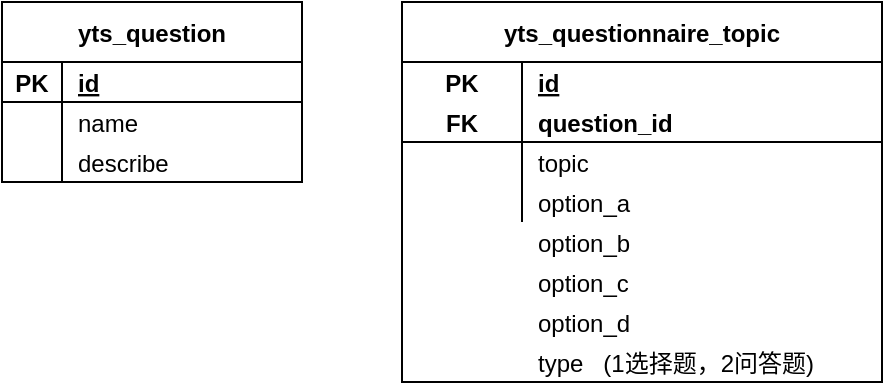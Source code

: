 <mxfile version="13.10.4" type="github"><diagram id="j12a4eqQzq2RAFbl9snG" name="Page-1"><mxGraphModel dx="677" dy="336" grid="1" gridSize="10" guides="1" tooltips="1" connect="1" arrows="1" fold="1" page="1" pageScale="1" pageWidth="827" pageHeight="1169" math="0" shadow="0"><root><mxCell id="0"/><mxCell id="1" parent="0"/><mxCell id="PU8bBQ2o0Tv29JzaatMH-1" value="yts_question" style="shape=table;startSize=30;container=1;collapsible=1;childLayout=tableLayout;fixedRows=1;rowLines=0;fontStyle=1;align=center;resizeLast=1;" vertex="1" parent="1"><mxGeometry x="190" y="120" width="150" height="90" as="geometry"/></mxCell><mxCell id="PU8bBQ2o0Tv29JzaatMH-2" value="" style="shape=partialRectangle;collapsible=0;dropTarget=0;pointerEvents=0;fillColor=none;top=0;left=0;bottom=1;right=0;points=[[0,0.5],[1,0.5]];portConstraint=eastwest;" vertex="1" parent="PU8bBQ2o0Tv29JzaatMH-1"><mxGeometry y="30" width="150" height="20" as="geometry"/></mxCell><mxCell id="PU8bBQ2o0Tv29JzaatMH-3" value="PK" style="shape=partialRectangle;connectable=0;fillColor=none;top=0;left=0;bottom=0;right=0;fontStyle=1;overflow=hidden;" vertex="1" parent="PU8bBQ2o0Tv29JzaatMH-2"><mxGeometry width="30" height="20" as="geometry"/></mxCell><mxCell id="PU8bBQ2o0Tv29JzaatMH-4" value="id" style="shape=partialRectangle;connectable=0;fillColor=none;top=0;left=0;bottom=0;right=0;align=left;spacingLeft=6;fontStyle=5;overflow=hidden;" vertex="1" parent="PU8bBQ2o0Tv29JzaatMH-2"><mxGeometry x="30" width="120" height="20" as="geometry"/></mxCell><mxCell id="PU8bBQ2o0Tv29JzaatMH-5" value="" style="shape=partialRectangle;collapsible=0;dropTarget=0;pointerEvents=0;fillColor=none;top=0;left=0;bottom=0;right=0;points=[[0,0.5],[1,0.5]];portConstraint=eastwest;" vertex="1" parent="PU8bBQ2o0Tv29JzaatMH-1"><mxGeometry y="50" width="150" height="20" as="geometry"/></mxCell><mxCell id="PU8bBQ2o0Tv29JzaatMH-6" value="" style="shape=partialRectangle;connectable=0;fillColor=none;top=0;left=0;bottom=0;right=0;editable=1;overflow=hidden;" vertex="1" parent="PU8bBQ2o0Tv29JzaatMH-5"><mxGeometry width="30" height="20" as="geometry"/></mxCell><mxCell id="PU8bBQ2o0Tv29JzaatMH-7" value="name" style="shape=partialRectangle;connectable=0;fillColor=none;top=0;left=0;bottom=0;right=0;align=left;spacingLeft=6;overflow=hidden;" vertex="1" parent="PU8bBQ2o0Tv29JzaatMH-5"><mxGeometry x="30" width="120" height="20" as="geometry"/></mxCell><mxCell id="PU8bBQ2o0Tv29JzaatMH-8" value="" style="shape=partialRectangle;collapsible=0;dropTarget=0;pointerEvents=0;fillColor=none;top=0;left=0;bottom=0;right=0;points=[[0,0.5],[1,0.5]];portConstraint=eastwest;" vertex="1" parent="PU8bBQ2o0Tv29JzaatMH-1"><mxGeometry y="70" width="150" height="20" as="geometry"/></mxCell><mxCell id="PU8bBQ2o0Tv29JzaatMH-9" value="" style="shape=partialRectangle;connectable=0;fillColor=none;top=0;left=0;bottom=0;right=0;editable=1;overflow=hidden;" vertex="1" parent="PU8bBQ2o0Tv29JzaatMH-8"><mxGeometry width="30" height="20" as="geometry"/></mxCell><mxCell id="PU8bBQ2o0Tv29JzaatMH-10" value="describe" style="shape=partialRectangle;connectable=0;fillColor=none;top=0;left=0;bottom=0;right=0;align=left;spacingLeft=6;overflow=hidden;" vertex="1" parent="PU8bBQ2o0Tv29JzaatMH-8"><mxGeometry x="30" width="120" height="20" as="geometry"/></mxCell><mxCell id="PU8bBQ2o0Tv29JzaatMH-26" value="yts_questionnaire_topic" style="shape=table;startSize=30;container=1;collapsible=1;childLayout=tableLayout;fixedRows=1;rowLines=0;fontStyle=1;align=center;resizeLast=1;" vertex="1" parent="1"><mxGeometry x="390" y="120" width="240" height="190" as="geometry"/></mxCell><mxCell id="PU8bBQ2o0Tv29JzaatMH-27" value="" style="shape=partialRectangle;collapsible=0;dropTarget=0;pointerEvents=0;fillColor=none;top=0;left=0;bottom=0;right=0;points=[[0,0.5],[1,0.5]];portConstraint=eastwest;" vertex="1" parent="PU8bBQ2o0Tv29JzaatMH-26"><mxGeometry y="30" width="240" height="20" as="geometry"/></mxCell><mxCell id="PU8bBQ2o0Tv29JzaatMH-28" value="PK" style="shape=partialRectangle;connectable=0;fillColor=none;top=0;left=0;bottom=0;right=0;fontStyle=1;overflow=hidden;" vertex="1" parent="PU8bBQ2o0Tv29JzaatMH-27"><mxGeometry width="60" height="20" as="geometry"/></mxCell><mxCell id="PU8bBQ2o0Tv29JzaatMH-29" value="id" style="shape=partialRectangle;connectable=0;fillColor=none;top=0;left=0;bottom=0;right=0;align=left;spacingLeft=6;fontStyle=5;overflow=hidden;" vertex="1" parent="PU8bBQ2o0Tv29JzaatMH-27"><mxGeometry x="60" width="180" height="20" as="geometry"/></mxCell><mxCell id="PU8bBQ2o0Tv29JzaatMH-30" value="" style="shape=partialRectangle;collapsible=0;dropTarget=0;pointerEvents=0;fillColor=none;top=0;left=0;bottom=1;right=0;points=[[0,0.5],[1,0.5]];portConstraint=eastwest;" vertex="1" parent="PU8bBQ2o0Tv29JzaatMH-26"><mxGeometry y="50" width="240" height="20" as="geometry"/></mxCell><mxCell id="PU8bBQ2o0Tv29JzaatMH-31" value="FK" style="shape=partialRectangle;connectable=0;fillColor=none;top=0;left=0;bottom=0;right=0;fontStyle=1;overflow=hidden;" vertex="1" parent="PU8bBQ2o0Tv29JzaatMH-30"><mxGeometry width="60" height="20" as="geometry"/></mxCell><mxCell id="PU8bBQ2o0Tv29JzaatMH-32" value="question_id" style="shape=partialRectangle;connectable=0;fillColor=none;top=0;left=0;bottom=0;right=0;align=left;spacingLeft=6;fontStyle=1;overflow=hidden;strokeColor=none;" vertex="1" parent="PU8bBQ2o0Tv29JzaatMH-30"><mxGeometry x="60" width="180" height="20" as="geometry"/></mxCell><mxCell id="PU8bBQ2o0Tv29JzaatMH-33" value="" style="shape=partialRectangle;collapsible=0;dropTarget=0;pointerEvents=0;fillColor=none;top=0;left=0;bottom=0;right=0;points=[[0,0.5],[1,0.5]];portConstraint=eastwest;" vertex="1" parent="PU8bBQ2o0Tv29JzaatMH-26"><mxGeometry y="70" width="240" height="20" as="geometry"/></mxCell><mxCell id="PU8bBQ2o0Tv29JzaatMH-34" value="" style="shape=partialRectangle;connectable=0;fillColor=none;top=0;left=0;bottom=0;right=0;editable=1;overflow=hidden;" vertex="1" parent="PU8bBQ2o0Tv29JzaatMH-33"><mxGeometry width="60" height="20" as="geometry"/></mxCell><mxCell id="PU8bBQ2o0Tv29JzaatMH-35" value="topic" style="shape=partialRectangle;connectable=0;fillColor=none;top=0;left=0;bottom=0;right=0;align=left;spacingLeft=6;overflow=hidden;" vertex="1" parent="PU8bBQ2o0Tv29JzaatMH-33"><mxGeometry x="60" width="180" height="20" as="geometry"/></mxCell><mxCell id="PU8bBQ2o0Tv29JzaatMH-36" value="" style="shape=partialRectangle;collapsible=0;dropTarget=0;pointerEvents=0;fillColor=none;top=0;left=0;bottom=0;right=0;points=[[0,0.5],[1,0.5]];portConstraint=eastwest;" vertex="1" parent="PU8bBQ2o0Tv29JzaatMH-26"><mxGeometry y="90" width="240" height="20" as="geometry"/></mxCell><mxCell id="PU8bBQ2o0Tv29JzaatMH-37" value="" style="shape=partialRectangle;connectable=0;fillColor=none;top=0;left=0;bottom=0;right=0;editable=1;overflow=hidden;" vertex="1" parent="PU8bBQ2o0Tv29JzaatMH-36"><mxGeometry width="60" height="20" as="geometry"/></mxCell><mxCell id="PU8bBQ2o0Tv29JzaatMH-38" value="option_a" style="shape=partialRectangle;connectable=0;fillColor=none;top=0;left=0;bottom=0;right=0;align=left;spacingLeft=6;overflow=hidden;" vertex="1" parent="PU8bBQ2o0Tv29JzaatMH-36"><mxGeometry x="60" width="180" height="20" as="geometry"/></mxCell><mxCell id="PU8bBQ2o0Tv29JzaatMH-40" value="option_b" style="shape=partialRectangle;connectable=0;fillColor=none;top=0;left=0;bottom=0;right=0;align=left;spacingLeft=6;overflow=hidden;" vertex="1" parent="1"><mxGeometry x="450" y="230" width="180" height="20" as="geometry"/></mxCell><mxCell id="PU8bBQ2o0Tv29JzaatMH-41" value="option_c" style="shape=partialRectangle;connectable=0;fillColor=none;top=0;left=0;bottom=0;right=0;align=left;spacingLeft=6;overflow=hidden;" vertex="1" parent="1"><mxGeometry x="450" y="250" width="180" height="20" as="geometry"/></mxCell><mxCell id="PU8bBQ2o0Tv29JzaatMH-42" value="option_d" style="shape=partialRectangle;connectable=0;fillColor=none;top=0;left=0;bottom=0;right=0;align=left;spacingLeft=6;overflow=hidden;" vertex="1" parent="1"><mxGeometry x="450" y="270" width="180" height="20" as="geometry"/></mxCell><mxCell id="PU8bBQ2o0Tv29JzaatMH-43" value="type   (1选择题，2问答题)" style="shape=partialRectangle;connectable=0;fillColor=none;top=0;left=0;bottom=0;right=0;align=left;spacingLeft=6;overflow=hidden;" vertex="1" parent="1"><mxGeometry x="450" y="290" width="180" height="20" as="geometry"/></mxCell></root></mxGraphModel></diagram></mxfile>